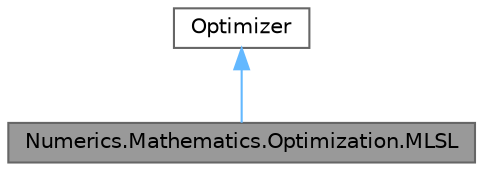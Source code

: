 digraph "Numerics.Mathematics.Optimization.MLSL"
{
 // LATEX_PDF_SIZE
  bgcolor="transparent";
  edge [fontname=Helvetica,fontsize=10,labelfontname=Helvetica,labelfontsize=10];
  node [fontname=Helvetica,fontsize=10,shape=box,height=0.2,width=0.4];
  Node1 [id="Node000001",label="Numerics.Mathematics.Optimization.MLSL",height=0.2,width=0.4,color="gray40", fillcolor="grey60", style="filled", fontcolor="black",tooltip="The Multi-Level Single Linkage (MLSL) optimization method."];
  Node2 -> Node1 [id="edge1_Node000001_Node000002",dir="back",color="steelblue1",style="solid",tooltip=" "];
  Node2 [id="Node000002",label="Optimizer",height=0.2,width=0.4,color="gray40", fillcolor="white", style="filled",URL="$class_numerics_1_1_mathematics_1_1_optimization_1_1_optimizer.html",tooltip="A base class for all optimization methods."];
}
